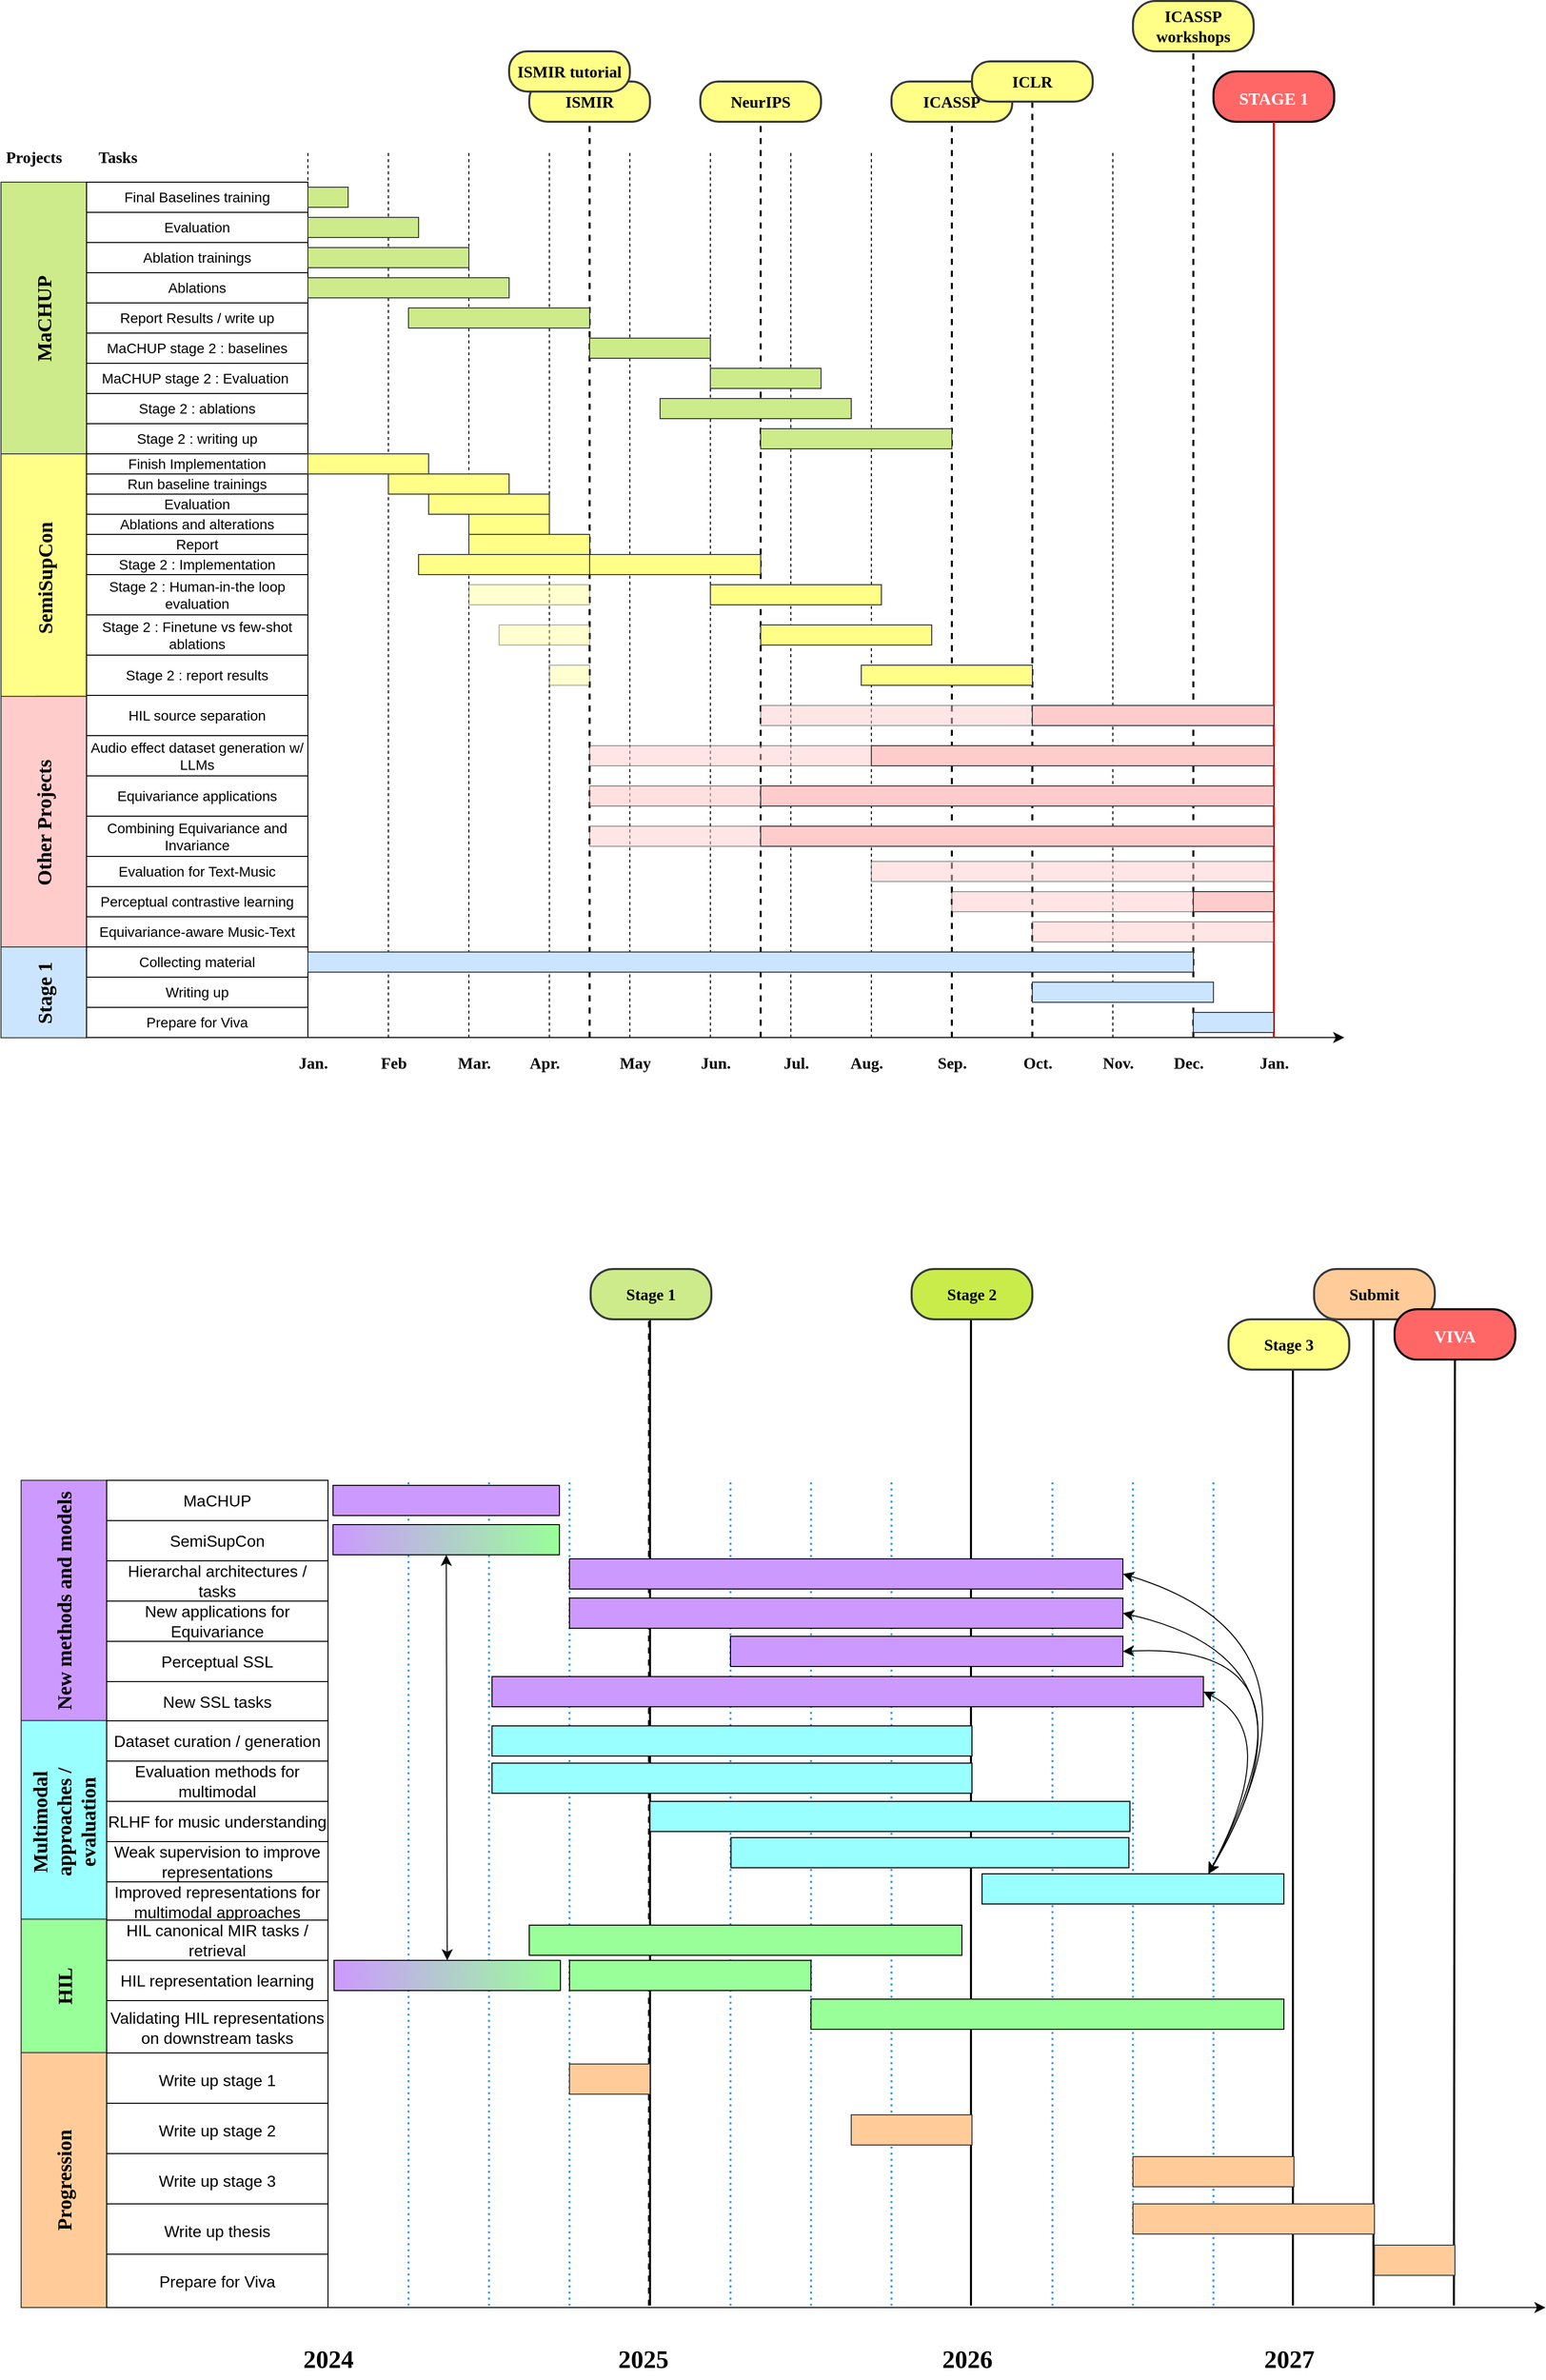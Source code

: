 <mxfile version="22.1.11" type="github">
  <diagram name="Page-1" id="hIN-w2iBPotmwxZHRvEN">
    <mxGraphModel dx="2424" dy="1600" grid="1" gridSize="10" guides="1" tooltips="1" connect="1" arrows="1" fold="1" page="0" pageScale="1" pageWidth="850" pageHeight="1100" math="0" shadow="0">
      <root>
        <mxCell id="0" />
        <mxCell id="1" parent="0" />
        <mxCell id="1Z1Jqu86KwGXHja1XvKO-1" value="" style="endArrow=classic;html=1;rounded=0;fontSize=16;startSize=8;endSize=8;curved=1;fontFamily=Nunito Sans;fontSource=https%3A%2F%2Ffonts.googleapis.com%2Fcss%3Ffamily%3DNunito%2BSans;fontStyle=1" edge="1" parent="1">
          <mxGeometry width="50" height="50" relative="1" as="geometry">
            <mxPoint x="-60" y="690" as="sourcePoint" />
            <mxPoint x="970" y="690" as="targetPoint" />
          </mxGeometry>
        </mxCell>
        <mxCell id="1Z1Jqu86KwGXHja1XvKO-2" value="Jan." style="text;html=1;align=center;verticalAlign=middle;resizable=0;points=[];autosize=1;strokeColor=none;fillColor=none;fontSize=16;fontFamily=Nunito Sans;fontSource=https%3A%2F%2Ffonts.googleapis.com%2Fcss%3Ffamily%3DNunito%2BSans;fontStyle=1" vertex="1" parent="1">
          <mxGeometry x="-80" y="700" width="50" height="30" as="geometry" />
        </mxCell>
        <mxCell id="1Z1Jqu86KwGXHja1XvKO-3" value="Feb" style="text;html=1;align=center;verticalAlign=middle;resizable=0;points=[];autosize=1;strokeColor=none;fillColor=none;fontSize=16;fontFamily=Nunito Sans;fontSource=https%3A%2F%2Ffonts.googleapis.com%2Fcss%3Ffamily%3DNunito%2BSans;fontStyle=1" vertex="1" parent="1">
          <mxGeometry y="700" width="50" height="30" as="geometry" />
        </mxCell>
        <mxCell id="1Z1Jqu86KwGXHja1XvKO-4" value="Mar." style="text;html=1;align=center;verticalAlign=middle;resizable=0;points=[];autosize=1;strokeColor=none;fillColor=none;fontSize=16;fontFamily=Nunito Sans;fontSource=https%3A%2F%2Ffonts.googleapis.com%2Fcss%3Ffamily%3DNunito%2BSans;fontStyle=1" vertex="1" parent="1">
          <mxGeometry x="80" y="700" width="50" height="30" as="geometry" />
        </mxCell>
        <mxCell id="1Z1Jqu86KwGXHja1XvKO-5" value="Apr." style="text;html=1;align=center;verticalAlign=middle;resizable=0;points=[];autosize=1;strokeColor=none;fillColor=none;fontSize=16;fontFamily=Nunito Sans;fontSource=https%3A%2F%2Ffonts.googleapis.com%2Fcss%3Ffamily%3DNunito%2BSans;fontStyle=1" vertex="1" parent="1">
          <mxGeometry x="150" y="700" width="50" height="30" as="geometry" />
        </mxCell>
        <mxCell id="1Z1Jqu86KwGXHja1XvKO-6" value="May" style="text;html=1;align=center;verticalAlign=middle;resizable=0;points=[];autosize=1;strokeColor=none;fillColor=none;fontSize=16;fontFamily=Nunito Sans;fontSource=https%3A%2F%2Ffonts.googleapis.com%2Fcss%3Ffamily%3DNunito%2BSans;fontStyle=1" vertex="1" parent="1">
          <mxGeometry x="240" y="700" width="50" height="30" as="geometry" />
        </mxCell>
        <mxCell id="1Z1Jqu86KwGXHja1XvKO-7" value="Jun." style="text;html=1;align=center;verticalAlign=middle;resizable=0;points=[];autosize=1;strokeColor=none;fillColor=none;fontSize=16;fontFamily=Nunito Sans;fontSource=https%3A%2F%2Ffonts.googleapis.com%2Fcss%3Ffamily%3DNunito%2BSans;fontStyle=1" vertex="1" parent="1">
          <mxGeometry x="320" y="700" width="50" height="30" as="geometry" />
        </mxCell>
        <mxCell id="1Z1Jqu86KwGXHja1XvKO-8" value="Jul." style="text;html=1;align=center;verticalAlign=middle;resizable=0;points=[];autosize=1;strokeColor=none;fillColor=none;fontSize=16;fontFamily=Nunito Sans;fontSource=https%3A%2F%2Ffonts.googleapis.com%2Fcss%3Ffamily%3DNunito%2BSans;fontStyle=1" vertex="1" parent="1">
          <mxGeometry x="400" y="700" width="50" height="30" as="geometry" />
        </mxCell>
        <mxCell id="1Z1Jqu86KwGXHja1XvKO-9" value="Aug." style="text;html=1;align=center;verticalAlign=middle;resizable=0;points=[];autosize=1;strokeColor=none;fillColor=none;fontSize=16;fontFamily=Nunito Sans;fontSource=https%3A%2F%2Ffonts.googleapis.com%2Fcss%3Ffamily%3DNunito%2BSans;fontStyle=1" vertex="1" parent="1">
          <mxGeometry x="465" y="700" width="60" height="30" as="geometry" />
        </mxCell>
        <mxCell id="1Z1Jqu86KwGXHja1XvKO-10" value="Sep." style="text;html=1;align=center;verticalAlign=middle;resizable=0;points=[];autosize=1;strokeColor=none;fillColor=none;fontSize=16;fontFamily=Nunito Sans;fontSource=https%3A%2F%2Ffonts.googleapis.com%2Fcss%3Ffamily%3DNunito%2BSans;fontStyle=1" vertex="1" parent="1">
          <mxGeometry x="555" y="700" width="50" height="30" as="geometry" />
        </mxCell>
        <mxCell id="1Z1Jqu86KwGXHja1XvKO-11" value="Oct." style="text;html=1;align=center;verticalAlign=middle;resizable=0;points=[];autosize=1;strokeColor=none;fillColor=none;fontSize=16;fontFamily=Nunito Sans;fontSource=https%3A%2F%2Ffonts.googleapis.com%2Fcss%3Ffamily%3DNunito%2BSans;fontStyle=1" vertex="1" parent="1">
          <mxGeometry x="640" y="700" width="50" height="30" as="geometry" />
        </mxCell>
        <mxCell id="1Z1Jqu86KwGXHja1XvKO-12" value="Nov." style="text;html=1;align=center;verticalAlign=middle;resizable=0;points=[];autosize=1;strokeColor=none;fillColor=none;fontSize=16;fontFamily=Nunito Sans;fontSource=https%3A%2F%2Ffonts.googleapis.com%2Fcss%3Ffamily%3DNunito%2BSans;fontStyle=1" vertex="1" parent="1">
          <mxGeometry x="715" y="700" width="60" height="30" as="geometry" />
        </mxCell>
        <mxCell id="1Z1Jqu86KwGXHja1XvKO-13" value="Dec." style="text;html=1;align=center;verticalAlign=middle;resizable=0;points=[];autosize=1;strokeColor=none;fillColor=none;fontSize=16;fontFamily=Nunito Sans;fontSource=https%3A%2F%2Ffonts.googleapis.com%2Fcss%3Ffamily%3DNunito%2BSans;fontStyle=1" vertex="1" parent="1">
          <mxGeometry x="785" y="700" width="60" height="30" as="geometry" />
        </mxCell>
        <mxCell id="1Z1Jqu86KwGXHja1XvKO-14" value="Jan." style="text;html=1;align=center;verticalAlign=middle;resizable=0;points=[];autosize=1;strokeColor=none;fillColor=none;fontSize=16;fontFamily=Nunito Sans;fontSource=https%3A%2F%2Ffonts.googleapis.com%2Fcss%3Ffamily%3DNunito%2BSans;fontStyle=1" vertex="1" parent="1">
          <mxGeometry x="875" y="700" width="50" height="30" as="geometry" />
        </mxCell>
        <mxCell id="1Z1Jqu86KwGXHja1XvKO-16" value="&lt;font style=&quot;font-size: 17px;&quot;&gt;STAGE 1&lt;/font&gt;" style="rounded=1;whiteSpace=wrap;html=1;fontSize=23;fillColor=#FF6666;strokeColor=#000000;fontColor=#FFFFFF;fontStyle=1;arcSize=45;fontFamily=Nunito Sans;fontSource=https%3A%2F%2Ffonts.googleapis.com%2Fcss%3Ffamily%3DNunito%2BSans;strokeWidth=2;" vertex="1" parent="1">
          <mxGeometry x="840" y="-270" width="120" height="50" as="geometry" />
        </mxCell>
        <mxCell id="1Z1Jqu86KwGXHja1XvKO-18" value="MaCHUP" style="rounded=0;whiteSpace=wrap;html=1;fontSize=20;rotation=-90;fontFamily=Nunito Sans;fontSource=https%3A%2F%2Ffonts.googleapis.com%2Fcss%3Ffamily%3DNunito%2BSans;fontStyle=1;fillColor=#cdeb8b;strokeColor=#36393d;" vertex="1" parent="1">
          <mxGeometry x="-457.88" y="-67.13" width="270.75" height="85" as="geometry" />
        </mxCell>
        <mxCell id="1Z1Jqu86KwGXHja1XvKO-20" value="SemiSupCon" style="rounded=0;whiteSpace=wrap;html=1;fontSize=20;rotation=-90;fontFamily=Nunito Sans;fontSource=https%3A%2F%2Ffonts.googleapis.com%2Fcss%3Ffamily%3DNunito%2BSans;fontStyle=1;fillColor=#ffff88;strokeColor=#36393d;" vertex="1" parent="1">
          <mxGeometry x="-446.25" y="191.25" width="247.5" height="85" as="geometry" />
        </mxCell>
        <mxCell id="1Z1Jqu86KwGXHja1XvKO-22" value="Other Projects" style="rounded=0;whiteSpace=wrap;html=1;fontSize=16;rotation=-90;fontFamily=Nunito Sans;fontSource=https%3A%2F%2Ffonts.googleapis.com%2Fcss%3Ffamily%3DNunito%2BSans;fontStyle=1" vertex="1" parent="1">
          <mxGeometry x="-384.07" y="405" width="158.13" height="50" as="geometry" />
        </mxCell>
        <mxCell id="1Z1Jqu86KwGXHja1XvKO-23" value="Other Projects" style="rounded=0;whiteSpace=wrap;html=1;fontSize=20;rotation=-90;fontFamily=Nunito Sans;fontSource=https%3A%2F%2Ffonts.googleapis.com%2Fcss%3Ffamily%3DNunito%2BSans;fontStyle=1;fillColor=#ffcccc;strokeColor=#36393d;" vertex="1" parent="1">
          <mxGeometry x="-447.89" y="433.83" width="250.78" height="85" as="geometry" />
        </mxCell>
        <mxCell id="1Z1Jqu86KwGXHja1XvKO-27" value="Stage 1" style="rounded=0;whiteSpace=wrap;html=1;fontSize=20;rotation=-90;fontFamily=Nunito Sans;fontSource=https%3A%2F%2Ffonts.googleapis.com%2Fcss%3Ffamily%3DNunito%2BSans;fontStyle=1;fillColor=#cce5ff;strokeColor=#36393d;" vertex="1" parent="1">
          <mxGeometry x="-367.63" y="602.62" width="90.25" height="85.01" as="geometry" />
        </mxCell>
        <mxCell id="1Z1Jqu86KwGXHja1XvKO-29" value="Projects" style="text;html=1;align=left;verticalAlign=middle;resizable=0;points=[];autosize=1;strokeColor=none;fillColor=none;fontSize=16;fontFamily=Nunito Sans;fontSource=https%3A%2F%2Ffonts.googleapis.com%2Fcss%3Ffamily%3DNunito%2BSans;fontStyle=1" vertex="1" parent="1">
          <mxGeometry x="-362.5" y="-200" width="80" height="30" as="geometry" />
        </mxCell>
        <mxCell id="1Z1Jqu86KwGXHja1XvKO-30" value="Tasks" style="text;html=1;align=left;verticalAlign=middle;resizable=0;points=[];autosize=1;strokeColor=none;fillColor=none;fontSize=16;fontFamily=Nunito Sans;fontSource=https%3A%2F%2Ffonts.googleapis.com%2Fcss%3Ffamily%3DNunito%2BSans;fontStyle=1" vertex="1" parent="1">
          <mxGeometry x="-270" y="-200" width="60" height="30" as="geometry" />
        </mxCell>
        <mxCell id="1Z1Jqu86KwGXHja1XvKO-17" value="" style="rounded=0;whiteSpace=wrap;html=1;fontSize=14;fontFamily=Nunito Sans;fontSource=https%3A%2F%2Ffonts.googleapis.com%2Fcss%3Ffamily%3DNunito%2BSans;fontStyle=1" vertex="1" parent="1">
          <mxGeometry x="-280" y="-160" width="220" height="241" as="geometry" />
        </mxCell>
        <mxCell id="1Z1Jqu86KwGXHja1XvKO-19" value="" style="rounded=0;whiteSpace=wrap;html=1;fontSize=14;fontFamily=Nunito Sans;fontSource=https%3A%2F%2Ffonts.googleapis.com%2Fcss%3Ffamily%3DNunito%2BSans;fontStyle=1" vertex="1" parent="1">
          <mxGeometry x="-280" y="110" width="220" height="200" as="geometry" />
        </mxCell>
        <mxCell id="1Z1Jqu86KwGXHja1XvKO-25" value="" style="rounded=0;whiteSpace=wrap;html=1;fontSize=16;fontFamily=Nunito Sans;fontSource=https%3A%2F%2Ffonts.googleapis.com%2Fcss%3Ffamily%3DNunito%2BSans;fontStyle=1" vertex="1" parent="1">
          <mxGeometry x="-280" y="350" width="220" height="160" as="geometry" />
        </mxCell>
        <mxCell id="1Z1Jqu86KwGXHja1XvKO-26" value="" style="rounded=0;whiteSpace=wrap;html=1;fontSize=16;fontFamily=Nunito Sans;fontSource=https%3A%2F%2Ffonts.googleapis.com%2Fcss%3Ffamily%3DNunito%2BSans;fontStyle=1" vertex="1" parent="1">
          <mxGeometry x="-280" y="600" width="220" height="80" as="geometry" />
        </mxCell>
        <mxCell id="1Z1Jqu86KwGXHja1XvKO-52" value="Final Baselines training" style="rounded=0;whiteSpace=wrap;html=1;fontSize=14;" vertex="1" parent="1">
          <mxGeometry x="-280" y="-160" width="220" height="30" as="geometry" />
        </mxCell>
        <mxCell id="1Z1Jqu86KwGXHja1XvKO-53" value="Evaluation" style="rounded=0;whiteSpace=wrap;html=1;fontSize=14;" vertex="1" parent="1">
          <mxGeometry x="-280" y="-130" width="220" height="30" as="geometry" />
        </mxCell>
        <mxCell id="1Z1Jqu86KwGXHja1XvKO-54" value="Ablation trainings" style="rounded=0;whiteSpace=wrap;html=1;fontSize=14;" vertex="1" parent="1">
          <mxGeometry x="-280" y="-100" width="220" height="30" as="geometry" />
        </mxCell>
        <mxCell id="1Z1Jqu86KwGXHja1XvKO-55" value="Ablations" style="rounded=0;whiteSpace=wrap;html=1;fontSize=14;" vertex="1" parent="1">
          <mxGeometry x="-280" y="-70" width="220" height="30" as="geometry" />
        </mxCell>
        <mxCell id="1Z1Jqu86KwGXHja1XvKO-56" value="Report Results / write up" style="rounded=0;whiteSpace=wrap;html=1;fontSize=14;" vertex="1" parent="1">
          <mxGeometry x="-280" y="-40" width="220" height="30" as="geometry" />
        </mxCell>
        <mxCell id="1Z1Jqu86KwGXHja1XvKO-57" value="MaCHUP stage 2 : baselines" style="rounded=0;whiteSpace=wrap;html=1;fontSize=14;" vertex="1" parent="1">
          <mxGeometry x="-280" y="-10" width="220" height="30" as="geometry" />
        </mxCell>
        <mxCell id="1Z1Jqu86KwGXHja1XvKO-58" value="MaCHUP stage 2 : Evaluation&amp;nbsp;" style="rounded=0;whiteSpace=wrap;html=1;fontSize=14;" vertex="1" parent="1">
          <mxGeometry x="-280" y="20" width="220" height="30" as="geometry" />
        </mxCell>
        <mxCell id="1Z1Jqu86KwGXHja1XvKO-59" value="Stage 2 : ablations" style="rounded=0;whiteSpace=wrap;html=1;fontSize=14;" vertex="1" parent="1">
          <mxGeometry x="-280" y="50" width="220" height="30" as="geometry" />
        </mxCell>
        <mxCell id="1Z1Jqu86KwGXHja1XvKO-60" value="Stage 2 : writing up" style="rounded=0;whiteSpace=wrap;html=1;fontSize=14;" vertex="1" parent="1">
          <mxGeometry x="-280" y="80" width="220" height="30" as="geometry" />
        </mxCell>
        <mxCell id="1Z1Jqu86KwGXHja1XvKO-61" value="Finish Implementation" style="rounded=0;whiteSpace=wrap;html=1;fontSize=14;" vertex="1" parent="1">
          <mxGeometry x="-280" y="110" width="220" height="20" as="geometry" />
        </mxCell>
        <mxCell id="1Z1Jqu86KwGXHja1XvKO-62" value="Run baseline trainings" style="rounded=0;whiteSpace=wrap;html=1;fontSize=14;" vertex="1" parent="1">
          <mxGeometry x="-280" y="130" width="220" height="20" as="geometry" />
        </mxCell>
        <mxCell id="1Z1Jqu86KwGXHja1XvKO-63" value="Evaluation" style="rounded=0;whiteSpace=wrap;html=1;fontSize=14;" vertex="1" parent="1">
          <mxGeometry x="-280" y="150" width="220" height="20" as="geometry" />
        </mxCell>
        <mxCell id="1Z1Jqu86KwGXHja1XvKO-64" value="Ablations and alterations" style="rounded=0;whiteSpace=wrap;html=1;fontSize=14;" vertex="1" parent="1">
          <mxGeometry x="-280" y="170" width="220" height="20" as="geometry" />
        </mxCell>
        <mxCell id="1Z1Jqu86KwGXHja1XvKO-65" value="Report" style="rounded=0;whiteSpace=wrap;html=1;fontSize=14;" vertex="1" parent="1">
          <mxGeometry x="-280" y="190" width="220" height="20" as="geometry" />
        </mxCell>
        <mxCell id="1Z1Jqu86KwGXHja1XvKO-66" value="Stage 2 : Implementation" style="rounded=0;whiteSpace=wrap;html=1;fontSize=14;" vertex="1" parent="1">
          <mxGeometry x="-280" y="210" width="220" height="20" as="geometry" />
        </mxCell>
        <mxCell id="1Z1Jqu86KwGXHja1XvKO-67" value="Stage 2 : Human-in-the loop evaluation" style="rounded=0;whiteSpace=wrap;html=1;fontSize=14;" vertex="1" parent="1">
          <mxGeometry x="-280" y="230" width="220" height="40" as="geometry" />
        </mxCell>
        <mxCell id="1Z1Jqu86KwGXHja1XvKO-68" value="Stage 2 : Finetune vs few-shot ablations" style="rounded=0;whiteSpace=wrap;html=1;fontSize=14;" vertex="1" parent="1">
          <mxGeometry x="-280" y="270" width="220" height="40" as="geometry" />
        </mxCell>
        <mxCell id="1Z1Jqu86KwGXHja1XvKO-69" value="Stage 2 : report results" style="rounded=0;whiteSpace=wrap;html=1;fontSize=14;" vertex="1" parent="1">
          <mxGeometry x="-280" y="310" width="220" height="40" as="geometry" />
        </mxCell>
        <mxCell id="1Z1Jqu86KwGXHja1XvKO-71" value="HIL source separation" style="rounded=0;whiteSpace=wrap;html=1;fontSize=14;" vertex="1" parent="1">
          <mxGeometry x="-280" y="350" width="220" height="40" as="geometry" />
        </mxCell>
        <mxCell id="1Z1Jqu86KwGXHja1XvKO-72" value="Audio effect dataset generation w/ LLMs" style="rounded=0;whiteSpace=wrap;html=1;fontSize=14;" vertex="1" parent="1">
          <mxGeometry x="-280" y="390" width="220" height="40" as="geometry" />
        </mxCell>
        <mxCell id="1Z1Jqu86KwGXHja1XvKO-73" value="Equivariance applications" style="rounded=0;whiteSpace=wrap;html=1;fontSize=14;" vertex="1" parent="1">
          <mxGeometry x="-280" y="430" width="220" height="40" as="geometry" />
        </mxCell>
        <mxCell id="1Z1Jqu86KwGXHja1XvKO-74" value="Combining Equivariance and Invariance" style="rounded=0;whiteSpace=wrap;html=1;fontSize=14;" vertex="1" parent="1">
          <mxGeometry x="-280" y="470" width="220" height="40" as="geometry" />
        </mxCell>
        <mxCell id="1Z1Jqu86KwGXHja1XvKO-75" value="Evaluation for Text-Music" style="rounded=0;whiteSpace=wrap;html=1;fontSize=14;" vertex="1" parent="1">
          <mxGeometry x="-280" y="510" width="220" height="30" as="geometry" />
        </mxCell>
        <mxCell id="1Z1Jqu86KwGXHja1XvKO-76" value="Perceptual contrastive learning" style="rounded=0;whiteSpace=wrap;html=1;fontSize=14;" vertex="1" parent="1">
          <mxGeometry x="-280" y="540" width="220" height="30" as="geometry" />
        </mxCell>
        <mxCell id="1Z1Jqu86KwGXHja1XvKO-77" value="Equivariance-aware Music-Text" style="rounded=0;whiteSpace=wrap;html=1;fontSize=14;" vertex="1" parent="1">
          <mxGeometry x="-280" y="570" width="220" height="30" as="geometry" />
        </mxCell>
        <mxCell id="1Z1Jqu86KwGXHja1XvKO-78" value="Collecting material" style="rounded=0;whiteSpace=wrap;html=1;fontSize=14;" vertex="1" parent="1">
          <mxGeometry x="-280" y="600" width="220" height="30" as="geometry" />
        </mxCell>
        <mxCell id="1Z1Jqu86KwGXHja1XvKO-79" value="Writing up" style="rounded=0;whiteSpace=wrap;html=1;fontSize=14;" vertex="1" parent="1">
          <mxGeometry x="-280" y="630" width="220" height="30" as="geometry" />
        </mxCell>
        <mxCell id="1Z1Jqu86KwGXHja1XvKO-80" value="Prepare for Viva" style="rounded=0;whiteSpace=wrap;html=1;fontSize=14;" vertex="1" parent="1">
          <mxGeometry x="-280" y="660" width="220" height="30" as="geometry" />
        </mxCell>
        <mxCell id="1Z1Jqu86KwGXHja1XvKO-15" value="" style="endArrow=none;html=1;rounded=0;fontSize=16;startSize=8;endSize=8;curved=1;strokeColor=#FF0000;strokeWidth=2;entryX=0.5;entryY=1;entryDx=0;entryDy=0;fontFamily=Nunito Sans;fontSource=https%3A%2F%2Ffonts.googleapis.com%2Fcss%3Ffamily%3DNunito%2BSans;fontStyle=1" edge="1" parent="1" target="1Z1Jqu86KwGXHja1XvKO-16">
          <mxGeometry width="50" height="50" relative="1" as="geometry">
            <mxPoint x="900" y="690.0" as="sourcePoint" />
            <mxPoint x="900" y="200.526" as="targetPoint" />
          </mxGeometry>
        </mxCell>
        <mxCell id="1Z1Jqu86KwGXHja1XvKO-28" value="" style="endArrow=none;dashed=1;html=1;rounded=0;fontSize=16;startSize=8;endSize=8;curved=1;fontFamily=Nunito Sans;fontSource=https%3A%2F%2Ffonts.googleapis.com%2Fcss%3Ffamily%3DNunito%2BSans;fontStyle=1" edge="1" parent="1">
          <mxGeometry width="50" height="50" relative="1" as="geometry">
            <mxPoint x="-60" y="690.0" as="sourcePoint" />
            <mxPoint x="-60" y="-191.053" as="targetPoint" />
          </mxGeometry>
        </mxCell>
        <mxCell id="1Z1Jqu86KwGXHja1XvKO-31" value="" style="endArrow=none;dashed=1;html=1;rounded=0;fontSize=16;startSize=8;endSize=8;curved=1;fontFamily=Nunito Sans;fontSource=https%3A%2F%2Ffonts.googleapis.com%2Fcss%3Ffamily%3DNunito%2BSans;fontStyle=1" edge="1" parent="1">
          <mxGeometry width="50" height="50" relative="1" as="geometry">
            <mxPoint x="20" y="690.0" as="sourcePoint" />
            <mxPoint x="20" y="-191.053" as="targetPoint" />
          </mxGeometry>
        </mxCell>
        <mxCell id="1Z1Jqu86KwGXHja1XvKO-32" value="" style="endArrow=none;dashed=1;html=1;rounded=0;fontSize=16;startSize=8;endSize=8;curved=1;fontFamily=Nunito Sans;fontSource=https%3A%2F%2Ffonts.googleapis.com%2Fcss%3Ffamily%3DNunito%2BSans;fontStyle=1" edge="1" parent="1">
          <mxGeometry width="50" height="50" relative="1" as="geometry">
            <mxPoint x="100" y="690.0" as="sourcePoint" />
            <mxPoint x="100" y="-191.053" as="targetPoint" />
          </mxGeometry>
        </mxCell>
        <mxCell id="1Z1Jqu86KwGXHja1XvKO-33" value="" style="endArrow=none;dashed=1;html=1;rounded=0;fontSize=16;startSize=8;endSize=8;curved=1;fontFamily=Nunito Sans;fontSource=https%3A%2F%2Ffonts.googleapis.com%2Fcss%3Ffamily%3DNunito%2BSans;fontStyle=1" edge="1" parent="1">
          <mxGeometry width="50" height="50" relative="1" as="geometry">
            <mxPoint x="180" y="690.0" as="sourcePoint" />
            <mxPoint x="180" y="-191.053" as="targetPoint" />
          </mxGeometry>
        </mxCell>
        <mxCell id="1Z1Jqu86KwGXHja1XvKO-34" value="" style="endArrow=none;dashed=1;html=1;rounded=0;fontSize=16;startSize=8;endSize=8;curved=1;fontFamily=Nunito Sans;fontSource=https%3A%2F%2Ffonts.googleapis.com%2Fcss%3Ffamily%3DNunito%2BSans;fontStyle=1" edge="1" parent="1">
          <mxGeometry width="50" height="50" relative="1" as="geometry">
            <mxPoint x="260" y="690.0" as="sourcePoint" />
            <mxPoint x="260" y="-191.053" as="targetPoint" />
          </mxGeometry>
        </mxCell>
        <mxCell id="1Z1Jqu86KwGXHja1XvKO-35" value="" style="endArrow=none;dashed=1;html=1;rounded=0;fontSize=16;startSize=8;endSize=8;curved=1;fontFamily=Nunito Sans;fontSource=https%3A%2F%2Ffonts.googleapis.com%2Fcss%3Ffamily%3DNunito%2BSans;fontStyle=1" edge="1" parent="1">
          <mxGeometry width="50" height="50" relative="1" as="geometry">
            <mxPoint x="340" y="690.0" as="sourcePoint" />
            <mxPoint x="340" y="-191.053" as="targetPoint" />
          </mxGeometry>
        </mxCell>
        <mxCell id="1Z1Jqu86KwGXHja1XvKO-36" value="" style="endArrow=none;dashed=1;html=1;rounded=0;fontSize=16;startSize=8;endSize=8;curved=1;fontFamily=Nunito Sans;fontSource=https%3A%2F%2Ffonts.googleapis.com%2Fcss%3Ffamily%3DNunito%2BSans;fontStyle=1" edge="1" parent="1">
          <mxGeometry width="50" height="50" relative="1" as="geometry">
            <mxPoint x="420" y="690.0" as="sourcePoint" />
            <mxPoint x="420" y="-191.053" as="targetPoint" />
          </mxGeometry>
        </mxCell>
        <mxCell id="1Z1Jqu86KwGXHja1XvKO-37" value="" style="endArrow=none;dashed=1;html=1;rounded=0;fontSize=16;startSize=8;endSize=8;curved=1;fontFamily=Nunito Sans;fontSource=https%3A%2F%2Ffonts.googleapis.com%2Fcss%3Ffamily%3DNunito%2BSans;fontStyle=1" edge="1" parent="1">
          <mxGeometry width="50" height="50" relative="1" as="geometry">
            <mxPoint x="500" y="690.0" as="sourcePoint" />
            <mxPoint x="500" y="-191.053" as="targetPoint" />
          </mxGeometry>
        </mxCell>
        <mxCell id="1Z1Jqu86KwGXHja1XvKO-38" value="" style="endArrow=none;dashed=1;html=1;rounded=0;fontSize=16;startSize=8;endSize=8;curved=1;fontFamily=Nunito Sans;fontSource=https%3A%2F%2Ffonts.googleapis.com%2Fcss%3Ffamily%3DNunito%2BSans;fontStyle=1;strokeWidth=2;" edge="1" parent="1">
          <mxGeometry width="50" height="50" relative="1" as="geometry">
            <mxPoint x="580" y="690.0" as="sourcePoint" />
            <mxPoint x="580" y="-240" as="targetPoint" />
          </mxGeometry>
        </mxCell>
        <mxCell id="1Z1Jqu86KwGXHja1XvKO-40" value="" style="endArrow=none;dashed=1;html=1;rounded=0;fontSize=16;startSize=8;endSize=8;curved=1;fontFamily=Nunito Sans;fontSource=https%3A%2F%2Ffonts.googleapis.com%2Fcss%3Ffamily%3DNunito%2BSans;fontStyle=1" edge="1" parent="1">
          <mxGeometry width="50" height="50" relative="1" as="geometry">
            <mxPoint x="740" y="690.0" as="sourcePoint" />
            <mxPoint x="740" y="-191.053" as="targetPoint" />
          </mxGeometry>
        </mxCell>
        <mxCell id="1Z1Jqu86KwGXHja1XvKO-41" value="" style="endArrow=none;dashed=1;html=1;rounded=0;fontSize=16;startSize=8;endSize=8;curved=1;fontFamily=Nunito Sans;fontSource=https%3A%2F%2Ffonts.googleapis.com%2Fcss%3Ffamily%3DNunito%2BSans;fontStyle=1;entryX=0.5;entryY=1;entryDx=0;entryDy=0;strokeWidth=2;" edge="1" parent="1" target="1Z1Jqu86KwGXHja1XvKO-120">
          <mxGeometry width="50" height="50" relative="1" as="geometry">
            <mxPoint x="820" y="690.0" as="sourcePoint" />
            <mxPoint x="820" y="-191.053" as="targetPoint" />
          </mxGeometry>
        </mxCell>
        <mxCell id="1Z1Jqu86KwGXHja1XvKO-44" value="" style="endArrow=none;dashed=1;html=1;rounded=0;fontSize=16;startSize=8;endSize=8;curved=1;fontFamily=Nunito Sans;fontSource=https%3A%2F%2Ffonts.googleapis.com%2Fcss%3Ffamily%3DNunito%2BSans;fontStyle=1;strokeWidth=2;" edge="1" parent="1">
          <mxGeometry width="50" height="50" relative="1" as="geometry">
            <mxPoint x="220" y="690.0" as="sourcePoint" />
            <mxPoint x="220" y="-240" as="targetPoint" />
          </mxGeometry>
        </mxCell>
        <mxCell id="1Z1Jqu86KwGXHja1XvKO-46" value="" style="endArrow=none;dashed=1;html=1;rounded=0;fontSize=16;startSize=8;endSize=8;curved=1;fontFamily=Nunito Sans;fontSource=https%3A%2F%2Ffonts.googleapis.com%2Fcss%3Ffamily%3DNunito%2BSans;fontStyle=1;strokeWidth=2;" edge="1" parent="1">
          <mxGeometry width="50" height="50" relative="1" as="geometry">
            <mxPoint x="540" y="-215.526" as="sourcePoint" />
            <mxPoint x="540" y="-215.526" as="targetPoint" />
          </mxGeometry>
        </mxCell>
        <mxCell id="1Z1Jqu86KwGXHja1XvKO-49" value="" style="endArrow=none;dashed=1;html=1;rounded=0;fontSize=16;startSize=8;endSize=8;curved=1;fontFamily=Nunito Sans;fontSource=https%3A%2F%2Ffonts.googleapis.com%2Fcss%3Ffamily%3DNunito%2BSans;fontStyle=1;strokeWidth=2;" edge="1" parent="1">
          <mxGeometry width="50" height="50" relative="1" as="geometry">
            <mxPoint x="660" y="690.0" as="sourcePoint" />
            <mxPoint x="660" y="-240" as="targetPoint" />
          </mxGeometry>
        </mxCell>
        <mxCell id="1Z1Jqu86KwGXHja1XvKO-51" value="" style="endArrow=none;dashed=1;html=1;rounded=0;fontSize=16;startSize=8;endSize=8;curved=1;fontFamily=Nunito Sans;fontSource=https%3A%2F%2Ffonts.googleapis.com%2Fcss%3Ffamily%3DNunito%2BSans;fontStyle=1;strokeWidth=2;" edge="1" parent="1">
          <mxGeometry width="50" height="50" relative="1" as="geometry">
            <mxPoint x="390" y="690.0" as="sourcePoint" />
            <mxPoint x="390" y="-240" as="targetPoint" />
          </mxGeometry>
        </mxCell>
        <mxCell id="1Z1Jqu86KwGXHja1XvKO-43" value="ICASSP" style="rounded=1;whiteSpace=wrap;html=1;fontSize=16;fillColor=#ffff88;strokeColor=#36393d;fontStyle=1;arcSize=45;fontFamily=Nunito Sans;fontSource=https%3A%2F%2Ffonts.googleapis.com%2Fcss%3Ffamily%3DNunito%2BSans;strokeWidth=2;" vertex="1" parent="1">
          <mxGeometry x="520" y="-260" width="120" height="40" as="geometry" />
        </mxCell>
        <mxCell id="1Z1Jqu86KwGXHja1XvKO-45" value="ISMIR" style="rounded=1;whiteSpace=wrap;html=1;fontSize=16;fillColor=#ffff88;strokeColor=#36393d;fontStyle=1;arcSize=45;fontFamily=Nunito Sans;fontSource=https%3A%2F%2Ffonts.googleapis.com%2Fcss%3Ffamily%3DNunito%2BSans;strokeWidth=2;" vertex="1" parent="1">
          <mxGeometry x="160" y="-260" width="120" height="40" as="geometry" />
        </mxCell>
        <mxCell id="1Z1Jqu86KwGXHja1XvKO-47" value="ICLR" style="rounded=1;whiteSpace=wrap;html=1;fontSize=16;fillColor=#ffff88;strokeColor=#36393d;fontStyle=1;arcSize=45;fontFamily=Nunito Sans;fontSource=https%3A%2F%2Ffonts.googleapis.com%2Fcss%3Ffamily%3DNunito%2BSans;strokeWidth=2;" vertex="1" parent="1">
          <mxGeometry x="600" y="-280" width="120" height="40" as="geometry" />
        </mxCell>
        <mxCell id="1Z1Jqu86KwGXHja1XvKO-50" value="NeurIPS" style="rounded=1;whiteSpace=wrap;html=1;fontSize=16;fillColor=#ffff88;strokeColor=#36393d;fontStyle=1;arcSize=45;fontFamily=Nunito Sans;fontSource=https%3A%2F%2Ffonts.googleapis.com%2Fcss%3Ffamily%3DNunito%2BSans;strokeWidth=2;" vertex="1" parent="1">
          <mxGeometry x="330" y="-260" width="120" height="40" as="geometry" />
        </mxCell>
        <mxCell id="1Z1Jqu86KwGXHja1XvKO-82" value="" style="rounded=0;whiteSpace=wrap;html=1;fontSize=16;fillColor=#cdeb8b;strokeColor=#36393d;" vertex="1" parent="1">
          <mxGeometry x="-60" y="-155" width="40" height="20" as="geometry" />
        </mxCell>
        <mxCell id="1Z1Jqu86KwGXHja1XvKO-83" value="" style="rounded=0;whiteSpace=wrap;html=1;fontSize=16;fillColor=#cdeb8b;strokeColor=#36393d;" vertex="1" parent="1">
          <mxGeometry x="-60" y="-125" width="110" height="20" as="geometry" />
        </mxCell>
        <mxCell id="1Z1Jqu86KwGXHja1XvKO-84" value="" style="rounded=0;whiteSpace=wrap;html=1;fontSize=16;fillColor=#cdeb8b;strokeColor=#36393d;" vertex="1" parent="1">
          <mxGeometry x="-60" y="-95" width="160" height="20" as="geometry" />
        </mxCell>
        <mxCell id="1Z1Jqu86KwGXHja1XvKO-85" value="" style="rounded=0;whiteSpace=wrap;html=1;fontSize=16;fillColor=#cdeb8b;strokeColor=#36393d;" vertex="1" parent="1">
          <mxGeometry x="-60" y="-65" width="200" height="20" as="geometry" />
        </mxCell>
        <mxCell id="1Z1Jqu86KwGXHja1XvKO-86" value="" style="rounded=0;whiteSpace=wrap;html=1;fontSize=16;fillColor=#cdeb8b;strokeColor=#36393d;" vertex="1" parent="1">
          <mxGeometry x="40" y="-35" width="180" height="20" as="geometry" />
        </mxCell>
        <mxCell id="1Z1Jqu86KwGXHja1XvKO-87" value="" style="rounded=0;whiteSpace=wrap;html=1;fontSize=16;fillColor=#cdeb8b;strokeColor=#36393d;" vertex="1" parent="1">
          <mxGeometry x="220" y="-5" width="120" height="20" as="geometry" />
        </mxCell>
        <mxCell id="1Z1Jqu86KwGXHja1XvKO-88" value="" style="rounded=0;whiteSpace=wrap;html=1;fontSize=16;fillColor=#cdeb8b;strokeColor=#36393d;" vertex="1" parent="1">
          <mxGeometry x="340" y="25" width="110" height="20" as="geometry" />
        </mxCell>
        <mxCell id="1Z1Jqu86KwGXHja1XvKO-89" value="" style="rounded=0;whiteSpace=wrap;html=1;fontSize=16;fillColor=#cdeb8b;strokeColor=#36393d;" vertex="1" parent="1">
          <mxGeometry x="290" y="55" width="190" height="20" as="geometry" />
        </mxCell>
        <mxCell id="1Z1Jqu86KwGXHja1XvKO-90" value="" style="rounded=0;whiteSpace=wrap;html=1;fontSize=16;fillColor=#cdeb8b;strokeColor=#36393d;" vertex="1" parent="1">
          <mxGeometry x="390" y="85" width="190" height="20" as="geometry" />
        </mxCell>
        <mxCell id="1Z1Jqu86KwGXHja1XvKO-94" value="" style="rounded=0;whiteSpace=wrap;html=1;fontSize=16;fillColor=#ffff88;strokeColor=#36393d;" vertex="1" parent="1">
          <mxGeometry x="-60" y="110" width="120" height="20" as="geometry" />
        </mxCell>
        <mxCell id="1Z1Jqu86KwGXHja1XvKO-95" value="" style="rounded=0;whiteSpace=wrap;html=1;fontSize=16;fillColor=#ffff88;strokeColor=#36393d;" vertex="1" parent="1">
          <mxGeometry x="20" y="130" width="120" height="20" as="geometry" />
        </mxCell>
        <mxCell id="1Z1Jqu86KwGXHja1XvKO-96" value="" style="rounded=0;whiteSpace=wrap;html=1;fontSize=16;fillColor=#ffff88;strokeColor=#36393d;" vertex="1" parent="1">
          <mxGeometry x="60" y="150" width="120" height="20" as="geometry" />
        </mxCell>
        <mxCell id="1Z1Jqu86KwGXHja1XvKO-97" value="" style="rounded=0;whiteSpace=wrap;html=1;fontSize=16;fillColor=#ffff88;strokeColor=#36393d;" vertex="1" parent="1">
          <mxGeometry x="100" y="170" width="80" height="20" as="geometry" />
        </mxCell>
        <mxCell id="1Z1Jqu86KwGXHja1XvKO-98" value="" style="rounded=0;whiteSpace=wrap;html=1;fontSize=16;fillColor=#ffff88;strokeColor=#36393d;" vertex="1" parent="1">
          <mxGeometry x="100" y="190" width="120" height="20" as="geometry" />
        </mxCell>
        <mxCell id="1Z1Jqu86KwGXHja1XvKO-99" value="" style="rounded=0;whiteSpace=wrap;html=1;fontSize=16;fillColor=#ffff88;strokeColor=#36393d;" vertex="1" parent="1">
          <mxGeometry x="220" y="210" width="170" height="20" as="geometry" />
        </mxCell>
        <mxCell id="1Z1Jqu86KwGXHja1XvKO-100" value="" style="rounded=0;whiteSpace=wrap;html=1;fontSize=16;fillColor=#ffff88;strokeColor=#36393d;" vertex="1" parent="1">
          <mxGeometry x="340" y="240" width="170" height="20" as="geometry" />
        </mxCell>
        <mxCell id="1Z1Jqu86KwGXHja1XvKO-101" value="" style="rounded=0;whiteSpace=wrap;html=1;fontSize=16;fillColor=#ffff88;strokeColor=#36393d;" vertex="1" parent="1">
          <mxGeometry x="390" y="280" width="170" height="20" as="geometry" />
        </mxCell>
        <mxCell id="1Z1Jqu86KwGXHja1XvKO-102" value="" style="rounded=0;whiteSpace=wrap;html=1;fontSize=16;fillColor=#ffff88;strokeColor=#36393d;" vertex="1" parent="1">
          <mxGeometry x="490" y="320" width="170" height="20" as="geometry" />
        </mxCell>
        <mxCell id="1Z1Jqu86KwGXHja1XvKO-103" value="" style="rounded=0;whiteSpace=wrap;html=1;fontSize=16;fillColor=#ffff88;strokeColor=#36393d;" vertex="1" parent="1">
          <mxGeometry x="50" y="210" width="170" height="20" as="geometry" />
        </mxCell>
        <mxCell id="1Z1Jqu86KwGXHja1XvKO-104" value="" style="rounded=0;whiteSpace=wrap;html=1;fontSize=16;fillColor=#ffff88;strokeColor=#36393d;opacity=40;" vertex="1" parent="1">
          <mxGeometry x="100" y="240" width="120" height="20" as="geometry" />
        </mxCell>
        <mxCell id="1Z1Jqu86KwGXHja1XvKO-105" value="" style="rounded=0;whiteSpace=wrap;html=1;fontSize=16;fillColor=#ffff88;strokeColor=#36393d;opacity=40;" vertex="1" parent="1">
          <mxGeometry x="130" y="280" width="90" height="20" as="geometry" />
        </mxCell>
        <mxCell id="1Z1Jqu86KwGXHja1XvKO-106" value="" style="rounded=0;whiteSpace=wrap;html=1;fontSize=16;fillColor=#ffff88;strokeColor=#36393d;opacity=40;" vertex="1" parent="1">
          <mxGeometry x="180" y="320" width="40" height="20" as="geometry" />
        </mxCell>
        <mxCell id="1Z1Jqu86KwGXHja1XvKO-109" value="" style="rounded=0;whiteSpace=wrap;html=1;fontSize=16;fillColor=#ffcccc;strokeColor=#36393d;opacity=50;" vertex="1" parent="1">
          <mxGeometry x="390" y="360" width="270" height="20" as="geometry" />
        </mxCell>
        <mxCell id="1Z1Jqu86KwGXHja1XvKO-110" value="" style="rounded=0;whiteSpace=wrap;html=1;fontSize=16;fillColor=#ffcccc;strokeColor=#36393d;" vertex="1" parent="1">
          <mxGeometry x="660" y="360" width="240" height="20" as="geometry" />
        </mxCell>
        <mxCell id="1Z1Jqu86KwGXHja1XvKO-111" value="" style="rounded=0;whiteSpace=wrap;html=1;fontSize=16;fillColor=#ffcccc;strokeColor=#36393d;opacity=50;" vertex="1" parent="1">
          <mxGeometry x="220" y="400" width="280" height="20" as="geometry" />
        </mxCell>
        <mxCell id="1Z1Jqu86KwGXHja1XvKO-112" value="" style="rounded=0;whiteSpace=wrap;html=1;fontSize=16;fillColor=#ffcccc;strokeColor=#36393d;" vertex="1" parent="1">
          <mxGeometry x="500" y="400" width="400" height="20" as="geometry" />
        </mxCell>
        <mxCell id="1Z1Jqu86KwGXHja1XvKO-113" value="" style="rounded=0;whiteSpace=wrap;html=1;fontSize=16;fillColor=#ffcccc;strokeColor=#36393d;opacity=60;" vertex="1" parent="1">
          <mxGeometry x="220" y="440" width="170" height="20" as="geometry" />
        </mxCell>
        <mxCell id="1Z1Jqu86KwGXHja1XvKO-114" value="" style="rounded=0;whiteSpace=wrap;html=1;fontSize=16;fillColor=#ffcccc;strokeColor=#36393d;" vertex="1" parent="1">
          <mxGeometry x="390" y="440" width="510" height="20" as="geometry" />
        </mxCell>
        <mxCell id="1Z1Jqu86KwGXHja1XvKO-115" value="" style="rounded=0;whiteSpace=wrap;html=1;fontSize=16;fillColor=#ffcccc;strokeColor=#36393d;opacity=50;" vertex="1" parent="1">
          <mxGeometry x="220" y="480" width="170" height="20" as="geometry" />
        </mxCell>
        <mxCell id="1Z1Jqu86KwGXHja1XvKO-117" value="" style="rounded=0;whiteSpace=wrap;html=1;fontSize=16;fillColor=#ffcccc;strokeColor=#36393d;" vertex="1" parent="1">
          <mxGeometry x="390" y="480" width="510" height="20" as="geometry" />
        </mxCell>
        <mxCell id="1Z1Jqu86KwGXHja1XvKO-118" value="" style="rounded=0;whiteSpace=wrap;html=1;fontSize=16;fillColor=#ffcccc;strokeColor=#36393d;opacity=50;" vertex="1" parent="1">
          <mxGeometry x="500" y="515" width="400" height="20" as="geometry" />
        </mxCell>
        <mxCell id="1Z1Jqu86KwGXHja1XvKO-120" value="ICASSP workshops" style="rounded=1;whiteSpace=wrap;html=1;fontSize=16;fillColor=#ffff88;strokeColor=#36393d;fontStyle=1;arcSize=45;fontFamily=Nunito Sans;fontSource=https%3A%2F%2Ffonts.googleapis.com%2Fcss%3Ffamily%3DNunito%2BSans;strokeWidth=2;" vertex="1" parent="1">
          <mxGeometry x="760" y="-340" width="120" height="50" as="geometry" />
        </mxCell>
        <mxCell id="1Z1Jqu86KwGXHja1XvKO-121" value="ISMIR tutorial" style="rounded=1;whiteSpace=wrap;html=1;fontSize=16;fillColor=#ffff88;strokeColor=#36393d;fontStyle=1;arcSize=45;fontFamily=Nunito Sans;fontSource=https%3A%2F%2Ffonts.googleapis.com%2Fcss%3Ffamily%3DNunito%2BSans;strokeWidth=2;" vertex="1" parent="1">
          <mxGeometry x="140" y="-290" width="120" height="40" as="geometry" />
        </mxCell>
        <mxCell id="1Z1Jqu86KwGXHja1XvKO-122" value="" style="rounded=0;whiteSpace=wrap;html=1;fontSize=16;fillColor=#ffcccc;strokeColor=#36393d;opacity=50;" vertex="1" parent="1">
          <mxGeometry x="580" y="545" width="240" height="20" as="geometry" />
        </mxCell>
        <mxCell id="1Z1Jqu86KwGXHja1XvKO-125" value="" style="rounded=0;whiteSpace=wrap;html=1;fontSize=16;fillColor=#ffcccc;strokeColor=#36393d;" vertex="1" parent="1">
          <mxGeometry x="820" y="545" width="80" height="20" as="geometry" />
        </mxCell>
        <mxCell id="1Z1Jqu86KwGXHja1XvKO-126" value="" style="rounded=0;whiteSpace=wrap;html=1;fontSize=16;fillColor=#ffcccc;strokeColor=#36393d;opacity=50;" vertex="1" parent="1">
          <mxGeometry x="660" y="575" width="240" height="20" as="geometry" />
        </mxCell>
        <mxCell id="1Z1Jqu86KwGXHja1XvKO-127" value="" style="rounded=0;whiteSpace=wrap;html=1;fontSize=16;fillColor=#cce5ff;strokeColor=#36393d;" vertex="1" parent="1">
          <mxGeometry x="-60" y="605" width="880" height="20" as="geometry" />
        </mxCell>
        <mxCell id="1Z1Jqu86KwGXHja1XvKO-129" value="" style="rounded=0;whiteSpace=wrap;html=1;fontSize=16;fillColor=#cce5ff;strokeColor=#36393d;" vertex="1" parent="1">
          <mxGeometry x="660" y="635" width="180" height="20" as="geometry" />
        </mxCell>
        <mxCell id="1Z1Jqu86KwGXHja1XvKO-130" value="" style="rounded=0;whiteSpace=wrap;html=1;fontSize=16;fillColor=#cce5ff;strokeColor=#36393d;" vertex="1" parent="1">
          <mxGeometry x="820" y="665" width="80" height="20" as="geometry" />
        </mxCell>
        <mxCell id="1Z1Jqu86KwGXHja1XvKO-137" value="" style="endArrow=classic;html=1;rounded=0;fontSize=16;startSize=8;endSize=8;curved=1;fontFamily=Nunito Sans;fontSource=https%3A%2F%2Ffonts.googleapis.com%2Fcss%3Ffamily%3DNunito%2BSans;fontStyle=1" edge="1" parent="1">
          <mxGeometry width="50" height="50" relative="1" as="geometry">
            <mxPoint x="-60" y="1952" as="sourcePoint" />
            <mxPoint x="1170" y="1952" as="targetPoint" />
          </mxGeometry>
        </mxCell>
        <mxCell id="1Z1Jqu86KwGXHja1XvKO-138" value="2024" style="text;html=1;align=center;verticalAlign=middle;resizable=0;points=[];autosize=1;strokeColor=none;fillColor=none;fontSize=25;fontFamily=Nunito Sans;fontSource=https%3A%2F%2Ffonts.googleapis.com%2Fcss%3Ffamily%3DNunito%2BSans;fontStyle=1" vertex="1" parent="1">
          <mxGeometry x="-80" y="1983" width="80" height="40" as="geometry" />
        </mxCell>
        <mxCell id="1Z1Jqu86KwGXHja1XvKO-152" value="New methods and models" style="rounded=0;whiteSpace=wrap;html=1;fontSize=20;rotation=-90;fontFamily=Nunito Sans;fontSource=https%3A%2F%2Ffonts.googleapis.com%2Fcss%3Ffamily%3DNunito%2BSans;fontStyle=1;fillColor=#CC99FF;strokeColor=#36393d;" vertex="1" parent="1">
          <mxGeometry x="-421.97" y="1206.96" width="238.93" height="85" as="geometry" />
        </mxCell>
        <mxCell id="1Z1Jqu86KwGXHja1XvKO-153" value="Multimodal approaches / evaluation" style="rounded=0;whiteSpace=wrap;html=1;fontSize=20;rotation=-90;fontFamily=Nunito Sans;fontSource=https%3A%2F%2Ffonts.googleapis.com%2Fcss%3Ffamily%3DNunito%2BSans;fontStyle=1;fillColor=#99FFFF;strokeColor=#36393d;" vertex="1" parent="1">
          <mxGeometry x="-403.13" y="1426.87" width="201.25" height="85" as="geometry" />
        </mxCell>
        <mxCell id="1Z1Jqu86KwGXHja1XvKO-155" value="HIL" style="rounded=0;whiteSpace=wrap;html=1;fontSize=20;rotation=-90;fontFamily=Nunito Sans;fontSource=https%3A%2F%2Ffonts.googleapis.com%2Fcss%3Ffamily%3DNunito%2BSans;fontStyle=1;fillColor=#99FF99;strokeColor=#36393d;" vertex="1" parent="1">
          <mxGeometry x="-369.48" y="1590.53" width="133.94" height="85" as="geometry" />
        </mxCell>
        <mxCell id="1Z1Jqu86KwGXHja1XvKO-156" value="Progression" style="rounded=0;whiteSpace=wrap;html=1;fontSize=20;rotation=-90;fontFamily=Nunito Sans;fontSource=https%3A%2F%2Ffonts.googleapis.com%2Fcss%3Ffamily%3DNunito%2BSans;fontStyle=1;fillColor=#FFCC99;strokeColor=#36393d;" vertex="1" parent="1">
          <mxGeometry x="-429.16" y="1782.84" width="253.31" height="85.01" as="geometry" />
        </mxCell>
        <mxCell id="1Z1Jqu86KwGXHja1XvKO-251" value="2025" style="text;html=1;align=center;verticalAlign=middle;resizable=0;points=[];autosize=1;strokeColor=none;fillColor=none;fontSize=25;fontFamily=Nunito Sans;fontSource=https%3A%2F%2Ffonts.googleapis.com%2Fcss%3Ffamily%3DNunito%2BSans;fontStyle=1" vertex="1" parent="1">
          <mxGeometry x="233" y="1983" width="80" height="40" as="geometry" />
        </mxCell>
        <mxCell id="1Z1Jqu86KwGXHja1XvKO-252" value="2026" style="text;html=1;align=center;verticalAlign=middle;resizable=0;points=[];autosize=1;strokeColor=none;fillColor=none;fontSize=25;fontFamily=Nunito Sans;fontSource=https%3A%2F%2Ffonts.googleapis.com%2Fcss%3Ffamily%3DNunito%2BSans;fontStyle=1" vertex="1" parent="1">
          <mxGeometry x="555" y="1983" width="80" height="40" as="geometry" />
        </mxCell>
        <mxCell id="1Z1Jqu86KwGXHja1XvKO-253" value="2027" style="text;html=1;align=center;verticalAlign=middle;resizable=0;points=[];autosize=1;strokeColor=none;fillColor=none;fontSize=25;fontFamily=Nunito Sans;fontSource=https%3A%2F%2Ffonts.googleapis.com%2Fcss%3Ffamily%3DNunito%2BSans;fontStyle=1" vertex="1" parent="1">
          <mxGeometry x="875" y="1983" width="80" height="40" as="geometry" />
        </mxCell>
        <mxCell id="1Z1Jqu86KwGXHja1XvKO-255" value="" style="endArrow=none;dashed=1;html=1;rounded=0;fontSize=16;startSize=8;endSize=8;curved=1;fontFamily=Nunito Sans;fontSource=https%3A%2F%2Ffonts.googleapis.com%2Fcss%3Ffamily%3DNunito%2BSans;fontStyle=1;entryX=0.5;entryY=1;entryDx=0;entryDy=0;strokeWidth=2;" edge="1" parent="1">
          <mxGeometry width="50" height="50" relative="1" as="geometry">
            <mxPoint x="279" y="1950" as="sourcePoint" />
            <mxPoint x="279" y="970" as="targetPoint" />
          </mxGeometry>
        </mxCell>
        <mxCell id="1Z1Jqu86KwGXHja1XvKO-256" value="" style="endArrow=none;dashed=1;html=1;rounded=0;fontSize=16;startSize=8;endSize=8;curved=1;fontFamily=Nunito Sans;fontSource=https%3A%2F%2Ffonts.googleapis.com%2Fcss%3Ffamily%3DNunito%2BSans;fontStyle=1;entryX=0.5;entryY=1;entryDx=0;entryDy=0;strokeWidth=2;" edge="1" parent="1">
          <mxGeometry width="50" height="50" relative="1" as="geometry">
            <mxPoint x="599" y="1950" as="sourcePoint" />
            <mxPoint x="599" y="970" as="targetPoint" />
          </mxGeometry>
        </mxCell>
        <mxCell id="1Z1Jqu86KwGXHja1XvKO-257" value="" style="endArrow=none;html=1;rounded=0;fontSize=16;startSize=8;endSize=8;curved=1;fontFamily=Nunito Sans;fontSource=https%3A%2F%2Ffonts.googleapis.com%2Fcss%3Ffamily%3DNunito%2BSans;fontStyle=1;entryX=0.5;entryY=1;entryDx=0;entryDy=0;strokeWidth=2;" edge="1" parent="1">
          <mxGeometry width="50" height="50" relative="1" as="geometry">
            <mxPoint x="919" y="1950" as="sourcePoint" />
            <mxPoint x="919" y="970" as="targetPoint" />
          </mxGeometry>
        </mxCell>
        <mxCell id="1Z1Jqu86KwGXHja1XvKO-258" value="" style="endArrow=none;html=1;rounded=0;fontSize=16;startSize=8;endSize=8;curved=1;fontFamily=Nunito Sans;fontSource=https%3A%2F%2Ffonts.googleapis.com%2Fcss%3Ffamily%3DNunito%2BSans;fontStyle=1;entryX=0.5;entryY=1;entryDx=0;entryDy=0;strokeWidth=3;strokeColor=#FF0000;" edge="1" parent="1" source="1Z1Jqu86KwGXHja1XvKO-262">
          <mxGeometry width="50" height="50" relative="1" as="geometry">
            <mxPoint x="1079" y="1950" as="sourcePoint" />
            <mxPoint x="1079" y="970" as="targetPoint" />
          </mxGeometry>
        </mxCell>
        <mxCell id="1Z1Jqu86KwGXHja1XvKO-261" value="" style="endArrow=none;html=1;rounded=0;fontSize=16;startSize=8;endSize=8;curved=1;fontFamily=Nunito Sans;fontSource=https%3A%2F%2Ffonts.googleapis.com%2Fcss%3Ffamily%3DNunito%2BSans;fontStyle=1;entryX=0.5;entryY=1;entryDx=0;entryDy=0;strokeWidth=2;strokeColor=#000000;" edge="1" parent="1">
          <mxGeometry width="50" height="50" relative="1" as="geometry">
            <mxPoint x="999" y="1950" as="sourcePoint" />
            <mxPoint x="999" y="970" as="targetPoint" />
          </mxGeometry>
        </mxCell>
        <mxCell id="1Z1Jqu86KwGXHja1XvKO-263" value="Submit" style="rounded=1;whiteSpace=wrap;html=1;fontSize=16;fillColor=#ffcc99;strokeColor=#36393d;fontStyle=1;arcSize=45;fontFamily=Nunito Sans;fontSource=https%3A%2F%2Ffonts.googleapis.com%2Fcss%3Ffamily%3DNunito%2BSans;strokeWidth=2;" vertex="1" parent="1">
          <mxGeometry x="940" y="920" width="120" height="50" as="geometry" />
        </mxCell>
        <mxCell id="1Z1Jqu86KwGXHja1XvKO-264" value="" style="endArrow=none;html=1;rounded=0;fontSize=16;startSize=8;endSize=8;curved=1;fontFamily=Nunito Sans;fontSource=https%3A%2F%2Ffonts.googleapis.com%2Fcss%3Ffamily%3DNunito%2BSans;fontStyle=1;entryX=0.5;entryY=1;entryDx=0;entryDy=0;strokeWidth=2;strokeColor=#000000;" edge="1" parent="1" target="1Z1Jqu86KwGXHja1XvKO-262">
          <mxGeometry width="50" height="50" relative="1" as="geometry">
            <mxPoint x="1079" y="1950" as="sourcePoint" />
            <mxPoint x="1079" y="970" as="targetPoint" />
          </mxGeometry>
        </mxCell>
        <mxCell id="1Z1Jqu86KwGXHja1XvKO-262" value="&lt;font style=&quot;font-size: 17px;&quot;&gt;VIVA&lt;/font&gt;" style="rounded=1;whiteSpace=wrap;html=1;fontSize=23;fillColor=#FF6666;strokeColor=#000000;fontColor=#FFFFFF;fontStyle=1;arcSize=45;fontFamily=Nunito Sans;fontSource=https%3A%2F%2Ffonts.googleapis.com%2Fcss%3Ffamily%3DNunito%2BSans;strokeWidth=2;" vertex="1" parent="1">
          <mxGeometry x="1020" y="960" width="120" height="50" as="geometry" />
        </mxCell>
        <mxCell id="1Z1Jqu86KwGXHja1XvKO-265" value="" style="endArrow=none;html=1;rounded=0;fontSize=16;startSize=8;endSize=8;curved=1;fontFamily=Nunito Sans;fontSource=https%3A%2F%2Ffonts.googleapis.com%2Fcss%3Ffamily%3DNunito%2BSans;fontStyle=1;entryX=0.5;entryY=1;entryDx=0;entryDy=0;strokeWidth=2;strokeColor=#000000;" edge="1" parent="1">
          <mxGeometry width="50" height="50" relative="1" as="geometry">
            <mxPoint x="280" y="1950" as="sourcePoint" />
            <mxPoint x="280" y="970" as="targetPoint" />
          </mxGeometry>
        </mxCell>
        <mxCell id="1Z1Jqu86KwGXHja1XvKO-266" value="Stage 1" style="rounded=1;whiteSpace=wrap;html=1;fontSize=16;fillColor=#cdeb8b;strokeColor=#36393d;fontStyle=1;arcSize=45;fontFamily=Nunito Sans;fontSource=https%3A%2F%2Ffonts.googleapis.com%2Fcss%3Ffamily%3DNunito%2BSans;strokeWidth=2;" vertex="1" parent="1">
          <mxGeometry x="221" y="920" width="120" height="50" as="geometry" />
        </mxCell>
        <mxCell id="1Z1Jqu86KwGXHja1XvKO-267" value="" style="endArrow=none;html=1;rounded=0;fontSize=16;startSize=8;endSize=8;curved=1;fontFamily=Nunito Sans;fontSource=https%3A%2F%2Ffonts.googleapis.com%2Fcss%3Ffamily%3DNunito%2BSans;fontStyle=1;entryX=0.5;entryY=1;entryDx=0;entryDy=0;strokeWidth=2;strokeColor=#000000;" edge="1" parent="1">
          <mxGeometry width="50" height="50" relative="1" as="geometry">
            <mxPoint x="599" y="1950" as="sourcePoint" />
            <mxPoint x="599" y="970" as="targetPoint" />
          </mxGeometry>
        </mxCell>
        <mxCell id="1Z1Jqu86KwGXHja1XvKO-268" value="Stage 2" style="rounded=1;whiteSpace=wrap;html=1;fontSize=16;fillColor=#c9ec4b;strokeColor=#36393d;fontStyle=1;arcSize=45;fontFamily=Nunito Sans;fontSource=https%3A%2F%2Ffonts.googleapis.com%2Fcss%3Ffamily%3DNunito%2BSans;strokeWidth=2;" vertex="1" parent="1">
          <mxGeometry x="540" y="920" width="120" height="50" as="geometry" />
        </mxCell>
        <mxCell id="1Z1Jqu86KwGXHja1XvKO-270" value="Stage 3" style="rounded=1;whiteSpace=wrap;html=1;fontSize=16;fillColor=#ffff88;strokeColor=#36393d;fontStyle=1;arcSize=45;fontFamily=Nunito Sans;fontSource=https%3A%2F%2Ffonts.googleapis.com%2Fcss%3Ffamily%3DNunito%2BSans;strokeWidth=2;" vertex="1" parent="1">
          <mxGeometry x="855" y="970" width="120" height="50" as="geometry" />
        </mxCell>
        <mxCell id="1Z1Jqu86KwGXHja1XvKO-271" value="MaCHUP" style="rounded=0;whiteSpace=wrap;html=1;fontSize=16;" vertex="1" parent="1">
          <mxGeometry x="-260" y="1130" width="220" height="40" as="geometry" />
        </mxCell>
        <mxCell id="1Z1Jqu86KwGXHja1XvKO-272" value="SemiSupCon" style="rounded=0;whiteSpace=wrap;html=1;fontSize=16;" vertex="1" parent="1">
          <mxGeometry x="-260" y="1170" width="220" height="40" as="geometry" />
        </mxCell>
        <mxCell id="1Z1Jqu86KwGXHja1XvKO-273" value="Hierarchal architectures / tasks" style="rounded=0;whiteSpace=wrap;html=1;fontSize=16;" vertex="1" parent="1">
          <mxGeometry x="-260" y="1210" width="220" height="40" as="geometry" />
        </mxCell>
        <mxCell id="1Z1Jqu86KwGXHja1XvKO-275" value="New applications for Equivariance" style="rounded=0;whiteSpace=wrap;html=1;fontSize=16;" vertex="1" parent="1">
          <mxGeometry x="-260" y="1250" width="220" height="40" as="geometry" />
        </mxCell>
        <mxCell id="1Z1Jqu86KwGXHja1XvKO-276" value="Perceptual SSL" style="rounded=0;whiteSpace=wrap;html=1;fontSize=16;" vertex="1" parent="1">
          <mxGeometry x="-260" y="1290" width="220" height="40" as="geometry" />
        </mxCell>
        <mxCell id="1Z1Jqu86KwGXHja1XvKO-277" value="New SSL tasks" style="rounded=0;whiteSpace=wrap;html=1;fontSize=16;" vertex="1" parent="1">
          <mxGeometry x="-260" y="1330" width="220" height="40" as="geometry" />
        </mxCell>
        <mxCell id="1Z1Jqu86KwGXHja1XvKO-278" value="Dataset curation / generation" style="rounded=0;whiteSpace=wrap;html=1;fontSize=16;" vertex="1" parent="1">
          <mxGeometry x="-260" y="1369" width="220" height="40" as="geometry" />
        </mxCell>
        <mxCell id="1Z1Jqu86KwGXHja1XvKO-279" value="Evaluation methods for multimodal" style="rounded=0;whiteSpace=wrap;html=1;fontSize=16;" vertex="1" parent="1">
          <mxGeometry x="-260" y="1409" width="220" height="40" as="geometry" />
        </mxCell>
        <mxCell id="1Z1Jqu86KwGXHja1XvKO-280" value="RLHF for music understanding" style="rounded=0;whiteSpace=wrap;html=1;fontSize=16;" vertex="1" parent="1">
          <mxGeometry x="-260" y="1449" width="220" height="40" as="geometry" />
        </mxCell>
        <mxCell id="1Z1Jqu86KwGXHja1XvKO-281" value="Weak supervision to improve representations" style="rounded=0;whiteSpace=wrap;html=1;fontSize=16;" vertex="1" parent="1">
          <mxGeometry x="-260" y="1489" width="220" height="40" as="geometry" />
        </mxCell>
        <mxCell id="1Z1Jqu86KwGXHja1XvKO-282" value="Improved representations for multimodal approaches" style="rounded=0;whiteSpace=wrap;html=1;fontSize=16;" vertex="1" parent="1">
          <mxGeometry x="-260" y="1529" width="220" height="40" as="geometry" />
        </mxCell>
        <mxCell id="1Z1Jqu86KwGXHja1XvKO-283" value="HIL canonical MIR tasks / retrieval" style="rounded=0;whiteSpace=wrap;html=1;fontSize=16;" vertex="1" parent="1">
          <mxGeometry x="-260" y="1567" width="220" height="40" as="geometry" />
        </mxCell>
        <mxCell id="1Z1Jqu86KwGXHja1XvKO-284" value="HIL representation learning" style="rounded=0;whiteSpace=wrap;html=1;fontSize=16;" vertex="1" parent="1">
          <mxGeometry x="-260" y="1607" width="220" height="40" as="geometry" />
        </mxCell>
        <mxCell id="1Z1Jqu86KwGXHja1XvKO-285" value="Validating HIL representations on downstream tasks" style="rounded=0;whiteSpace=wrap;html=1;fontSize=16;" vertex="1" parent="1">
          <mxGeometry x="-260" y="1647" width="220" height="53" as="geometry" />
        </mxCell>
        <mxCell id="1Z1Jqu86KwGXHja1XvKO-286" value="Write up stage 1" style="rounded=0;whiteSpace=wrap;html=1;fontSize=16;" vertex="1" parent="1">
          <mxGeometry x="-260" y="1699" width="220" height="53" as="geometry" />
        </mxCell>
        <mxCell id="1Z1Jqu86KwGXHja1XvKO-287" value="Write up stage 2" style="rounded=0;whiteSpace=wrap;html=1;fontSize=16;" vertex="1" parent="1">
          <mxGeometry x="-260" y="1749" width="220" height="53" as="geometry" />
        </mxCell>
        <mxCell id="1Z1Jqu86KwGXHja1XvKO-288" value="Write up stage 3" style="rounded=0;whiteSpace=wrap;html=1;fontSize=16;" vertex="1" parent="1">
          <mxGeometry x="-260" y="1799" width="220" height="53" as="geometry" />
        </mxCell>
        <mxCell id="1Z1Jqu86KwGXHja1XvKO-289" value="Write up thesis" style="rounded=0;whiteSpace=wrap;html=1;fontSize=16;" vertex="1" parent="1">
          <mxGeometry x="-260" y="1849" width="220" height="53" as="geometry" />
        </mxCell>
        <mxCell id="1Z1Jqu86KwGXHja1XvKO-290" value="Prepare for Viva" style="rounded=0;whiteSpace=wrap;html=1;fontSize=16;" vertex="1" parent="1">
          <mxGeometry x="-260" y="1899" width="220" height="53" as="geometry" />
        </mxCell>
        <mxCell id="1Z1Jqu86KwGXHja1XvKO-291" value="" style="endArrow=none;dashed=1;html=1;dashPattern=1 2;strokeWidth=2;rounded=0;fontSize=12;startSize=8;endSize=8;curved=1;strokeColor=#3399FF;" edge="1" parent="1">
          <mxGeometry width="50" height="50" relative="1" as="geometry">
            <mxPoint x="40" y="1950" as="sourcePoint" />
            <mxPoint x="40" y="1130" as="targetPoint" />
          </mxGeometry>
        </mxCell>
        <mxCell id="1Z1Jqu86KwGXHja1XvKO-292" value="" style="endArrow=none;dashed=1;html=1;dashPattern=1 2;strokeWidth=2;rounded=0;fontSize=12;startSize=8;endSize=8;curved=1;strokeColor=#3399FF;" edge="1" parent="1">
          <mxGeometry width="50" height="50" relative="1" as="geometry">
            <mxPoint x="120" y="1950" as="sourcePoint" />
            <mxPoint x="120" y="1130" as="targetPoint" />
          </mxGeometry>
        </mxCell>
        <mxCell id="1Z1Jqu86KwGXHja1XvKO-293" value="" style="endArrow=none;dashed=1;html=1;dashPattern=1 2;strokeWidth=2;rounded=0;fontSize=12;startSize=8;endSize=8;curved=1;strokeColor=#3399FF;" edge="1" parent="1">
          <mxGeometry width="50" height="50" relative="1" as="geometry">
            <mxPoint x="200" y="1950" as="sourcePoint" />
            <mxPoint x="200" y="1130" as="targetPoint" />
          </mxGeometry>
        </mxCell>
        <mxCell id="1Z1Jqu86KwGXHja1XvKO-294" value="" style="endArrow=none;dashed=1;html=1;dashPattern=1 2;strokeWidth=2;rounded=0;fontSize=12;startSize=8;endSize=8;curved=1;strokeColor=#3399FF;" edge="1" parent="1">
          <mxGeometry width="50" height="50" relative="1" as="geometry">
            <mxPoint x="360" y="1950" as="sourcePoint" />
            <mxPoint x="360" y="1130" as="targetPoint" />
          </mxGeometry>
        </mxCell>
        <mxCell id="1Z1Jqu86KwGXHja1XvKO-295" value="" style="endArrow=none;dashed=1;html=1;dashPattern=1 2;strokeWidth=2;rounded=0;fontSize=12;startSize=8;endSize=8;curved=1;strokeColor=#3399FF;" edge="1" parent="1">
          <mxGeometry width="50" height="50" relative="1" as="geometry">
            <mxPoint x="440" y="1950" as="sourcePoint" />
            <mxPoint x="440" y="1130" as="targetPoint" />
          </mxGeometry>
        </mxCell>
        <mxCell id="1Z1Jqu86KwGXHja1XvKO-296" value="" style="endArrow=none;dashed=1;html=1;dashPattern=1 2;strokeWidth=2;rounded=0;fontSize=12;startSize=8;endSize=8;curved=1;strokeColor=#3399FF;" edge="1" parent="1">
          <mxGeometry width="50" height="50" relative="1" as="geometry">
            <mxPoint x="520" y="1950" as="sourcePoint" />
            <mxPoint x="520" y="1130" as="targetPoint" />
          </mxGeometry>
        </mxCell>
        <mxCell id="1Z1Jqu86KwGXHja1XvKO-297" value="" style="endArrow=none;dashed=1;html=1;dashPattern=1 2;strokeWidth=2;rounded=0;fontSize=12;startSize=8;endSize=8;curved=1;strokeColor=#3399FF;" edge="1" parent="1">
          <mxGeometry width="50" height="50" relative="1" as="geometry">
            <mxPoint x="680" y="1950" as="sourcePoint" />
            <mxPoint x="680" y="1130" as="targetPoint" />
          </mxGeometry>
        </mxCell>
        <mxCell id="1Z1Jqu86KwGXHja1XvKO-298" value="" style="endArrow=none;dashed=1;html=1;dashPattern=1 2;strokeWidth=2;rounded=0;fontSize=12;startSize=8;endSize=8;curved=1;strokeColor=#3399FF;" edge="1" parent="1">
          <mxGeometry width="50" height="50" relative="1" as="geometry">
            <mxPoint x="760" y="1950" as="sourcePoint" />
            <mxPoint x="760" y="1130" as="targetPoint" />
          </mxGeometry>
        </mxCell>
        <mxCell id="1Z1Jqu86KwGXHja1XvKO-299" value="" style="endArrow=none;dashed=1;html=1;dashPattern=1 2;strokeWidth=2;rounded=0;fontSize=12;startSize=8;endSize=8;curved=1;strokeColor=#3399FF;" edge="1" parent="1">
          <mxGeometry width="50" height="50" relative="1" as="geometry">
            <mxPoint x="840" y="1950" as="sourcePoint" />
            <mxPoint x="840" y="1130" as="targetPoint" />
          </mxGeometry>
        </mxCell>
        <mxCell id="1Z1Jqu86KwGXHja1XvKO-302" value="" style="rounded=0;whiteSpace=wrap;html=1;fontSize=16;fillColor=#ffcc99;strokeColor=#36393d;" vertex="1" parent="1">
          <mxGeometry x="200" y="1710" width="80" height="30" as="geometry" />
        </mxCell>
        <mxCell id="1Z1Jqu86KwGXHja1XvKO-303" value="" style="rounded=0;whiteSpace=wrap;html=1;fontSize=16;fillColor=#ffcc99;strokeColor=#36393d;" vertex="1" parent="1">
          <mxGeometry x="480" y="1760.5" width="120" height="30" as="geometry" />
        </mxCell>
        <mxCell id="1Z1Jqu86KwGXHja1XvKO-304" value="" style="rounded=0;whiteSpace=wrap;html=1;fontSize=16;fillColor=#ffcc99;strokeColor=#36393d;" vertex="1" parent="1">
          <mxGeometry x="760" y="1802" width="160" height="30" as="geometry" />
        </mxCell>
        <mxCell id="1Z1Jqu86KwGXHja1XvKO-305" value="" style="rounded=0;whiteSpace=wrap;html=1;fontSize=16;fillColor=#ffcc99;strokeColor=#36393d;" vertex="1" parent="1">
          <mxGeometry x="760" y="1849" width="240" height="30" as="geometry" />
        </mxCell>
        <mxCell id="1Z1Jqu86KwGXHja1XvKO-306" value="" style="rounded=0;whiteSpace=wrap;html=1;fontSize=16;fillColor=#ffcc99;strokeColor=#36393d;" vertex="1" parent="1">
          <mxGeometry x="1000" y="1890" width="80" height="30" as="geometry" />
        </mxCell>
        <mxCell id="1Z1Jqu86KwGXHja1XvKO-307" value="" style="rounded=0;whiteSpace=wrap;html=1;fontSize=16;fillColor=#99ff99;" vertex="1" parent="1">
          <mxGeometry x="160" y="1572" width="430" height="30" as="geometry" />
        </mxCell>
        <mxCell id="1Z1Jqu86KwGXHja1XvKO-309" value="" style="rounded=0;whiteSpace=wrap;html=1;fontSize=16;fillColor=#99ff99;" vertex="1" parent="1">
          <mxGeometry x="200" y="1607" width="240" height="30" as="geometry" />
        </mxCell>
        <mxCell id="1Z1Jqu86KwGXHja1XvKO-310" value="" style="rounded=0;whiteSpace=wrap;html=1;fontSize=16;fillColor=#99ff99;" vertex="1" parent="1">
          <mxGeometry x="440" y="1645.53" width="470" height="30" as="geometry" />
        </mxCell>
        <mxCell id="1Z1Jqu86KwGXHja1XvKO-311" value="" style="rounded=0;whiteSpace=wrap;html=1;fontSize=16;fillColor=#99ffff;" vertex="1" parent="1">
          <mxGeometry x="123" y="1374" width="477" height="30" as="geometry" />
        </mxCell>
        <mxCell id="1Z1Jqu86KwGXHja1XvKO-312" value="" style="rounded=0;whiteSpace=wrap;html=1;fontSize=16;fillColor=#99ffff;" vertex="1" parent="1">
          <mxGeometry x="123" y="1411" width="477" height="30" as="geometry" />
        </mxCell>
        <mxCell id="1Z1Jqu86KwGXHja1XvKO-314" value="" style="rounded=0;whiteSpace=wrap;html=1;fontSize=16;fillColor=#99ffff;" vertex="1" parent="1">
          <mxGeometry x="280" y="1449" width="477" height="30" as="geometry" />
        </mxCell>
        <mxCell id="1Z1Jqu86KwGXHja1XvKO-315" value="" style="rounded=0;whiteSpace=wrap;html=1;fontSize=16;fillColor=#99ffff;" vertex="1" parent="1">
          <mxGeometry x="360.5" y="1485" width="395.5" height="30" as="geometry" />
        </mxCell>
        <mxCell id="1Z1Jqu86KwGXHja1XvKO-326" style="edgeStyle=none;curved=1;rounded=0;orthogonalLoop=1;jettySize=auto;html=1;exitX=0.75;exitY=0;exitDx=0;exitDy=0;entryX=1;entryY=0.5;entryDx=0;entryDy=0;fontSize=12;startSize=8;endSize=8;startArrow=classic;startFill=1;endArrow=classic;endFill=1;" edge="1" parent="1" source="1Z1Jqu86KwGXHja1XvKO-316" target="1Z1Jqu86KwGXHja1XvKO-324">
          <mxGeometry relative="1" as="geometry">
            <Array as="points">
              <mxPoint x="910" y="1380" />
            </Array>
          </mxGeometry>
        </mxCell>
        <mxCell id="1Z1Jqu86KwGXHja1XvKO-327" style="edgeStyle=none;curved=1;rounded=0;orthogonalLoop=1;jettySize=auto;html=1;exitX=0.75;exitY=0;exitDx=0;exitDy=0;entryX=1;entryY=0.5;entryDx=0;entryDy=0;fontSize=12;startSize=8;endSize=8;startArrow=classic;startFill=1;endArrow=classic;endFill=1;" edge="1" parent="1" source="1Z1Jqu86KwGXHja1XvKO-316" target="1Z1Jqu86KwGXHja1XvKO-322">
          <mxGeometry relative="1" as="geometry">
            <Array as="points">
              <mxPoint x="960" y="1290" />
            </Array>
          </mxGeometry>
        </mxCell>
        <mxCell id="1Z1Jqu86KwGXHja1XvKO-316" value="" style="rounded=0;whiteSpace=wrap;html=1;fontSize=16;fillColor=#99ffff;" vertex="1" parent="1">
          <mxGeometry x="610" y="1521" width="300" height="30" as="geometry" />
        </mxCell>
        <mxCell id="1Z1Jqu86KwGXHja1XvKO-318" value="" style="rounded=0;whiteSpace=wrap;html=1;fontSize=16;fillColor=#cc99ff;" vertex="1" parent="1">
          <mxGeometry x="-35" y="1135" width="225" height="30" as="geometry" />
        </mxCell>
        <mxCell id="1Z1Jqu86KwGXHja1XvKO-333" style="edgeStyle=none;curved=1;rounded=0;orthogonalLoop=1;jettySize=auto;html=1;entryX=0.5;entryY=0;entryDx=0;entryDy=0;fontSize=12;startSize=8;endSize=8;startArrow=classic;startFill=1;" edge="1" parent="1" source="1Z1Jqu86KwGXHja1XvKO-319" target="1Z1Jqu86KwGXHja1XvKO-331">
          <mxGeometry relative="1" as="geometry" />
        </mxCell>
        <mxCell id="1Z1Jqu86KwGXHja1XvKO-319" value="" style="rounded=0;whiteSpace=wrap;html=1;fontSize=16;fillColor=#cc99ff;gradientColor=#99ff99;gradientDirection=east;" vertex="1" parent="1">
          <mxGeometry x="-35" y="1174" width="225" height="30" as="geometry" />
        </mxCell>
        <mxCell id="1Z1Jqu86KwGXHja1XvKO-329" style="edgeStyle=none;curved=1;rounded=0;orthogonalLoop=1;jettySize=auto;html=1;entryX=0.75;entryY=0;entryDx=0;entryDy=0;fontSize=12;startSize=8;endSize=8;exitX=1;exitY=0.5;exitDx=0;exitDy=0;startArrow=classic;startFill=1;endArrow=classic;endFill=1;" edge="1" parent="1" source="1Z1Jqu86KwGXHja1XvKO-320" target="1Z1Jqu86KwGXHja1XvKO-316">
          <mxGeometry relative="1" as="geometry">
            <Array as="points">
              <mxPoint x="970" y="1290" />
            </Array>
          </mxGeometry>
        </mxCell>
        <mxCell id="1Z1Jqu86KwGXHja1XvKO-320" value="" style="rounded=0;whiteSpace=wrap;html=1;fontSize=16;fillColor=#cc99ff;" vertex="1" parent="1">
          <mxGeometry x="200" y="1208" width="550" height="30" as="geometry" />
        </mxCell>
        <mxCell id="1Z1Jqu86KwGXHja1XvKO-328" style="edgeStyle=none;curved=1;rounded=0;orthogonalLoop=1;jettySize=auto;html=1;entryX=0.75;entryY=0;entryDx=0;entryDy=0;fontSize=12;startSize=8;endSize=8;exitX=1;exitY=0.5;exitDx=0;exitDy=0;startArrow=classic;startFill=1;endArrow=classic;endFill=1;" edge="1" parent="1" source="1Z1Jqu86KwGXHja1XvKO-321" target="1Z1Jqu86KwGXHja1XvKO-316">
          <mxGeometry relative="1" as="geometry">
            <Array as="points">
              <mxPoint x="960" y="1310" />
            </Array>
          </mxGeometry>
        </mxCell>
        <mxCell id="1Z1Jqu86KwGXHja1XvKO-321" value="" style="rounded=0;whiteSpace=wrap;html=1;fontSize=16;fillColor=#cc99ff;" vertex="1" parent="1">
          <mxGeometry x="200" y="1247" width="550" height="30" as="geometry" />
        </mxCell>
        <mxCell id="1Z1Jqu86KwGXHja1XvKO-322" value="" style="rounded=0;whiteSpace=wrap;html=1;fontSize=16;fillColor=#cc99ff;" vertex="1" parent="1">
          <mxGeometry x="360" y="1285" width="390" height="30" as="geometry" />
        </mxCell>
        <mxCell id="1Z1Jqu86KwGXHja1XvKO-324" value="" style="rounded=0;whiteSpace=wrap;html=1;fontSize=16;fillColor=#cc99ff;" vertex="1" parent="1">
          <mxGeometry x="123" y="1325" width="707" height="30" as="geometry" />
        </mxCell>
        <mxCell id="1Z1Jqu86KwGXHja1XvKO-330" style="edgeStyle=none;curved=1;rounded=0;orthogonalLoop=1;jettySize=auto;html=1;entryX=0.25;entryY=1;entryDx=0;entryDy=0;fontSize=12;startSize=8;endSize=8;" edge="1" parent="1" source="1Z1Jqu86KwGXHja1XvKO-316" target="1Z1Jqu86KwGXHja1XvKO-316">
          <mxGeometry relative="1" as="geometry" />
        </mxCell>
        <mxCell id="1Z1Jqu86KwGXHja1XvKO-331" value="" style="rounded=0;whiteSpace=wrap;html=1;fontSize=16;fillColor=#99ff99;gradientColor=#cc99ff;gradientDirection=west;" vertex="1" parent="1">
          <mxGeometry x="-34" y="1607" width="225" height="30" as="geometry" />
        </mxCell>
      </root>
    </mxGraphModel>
  </diagram>
</mxfile>

